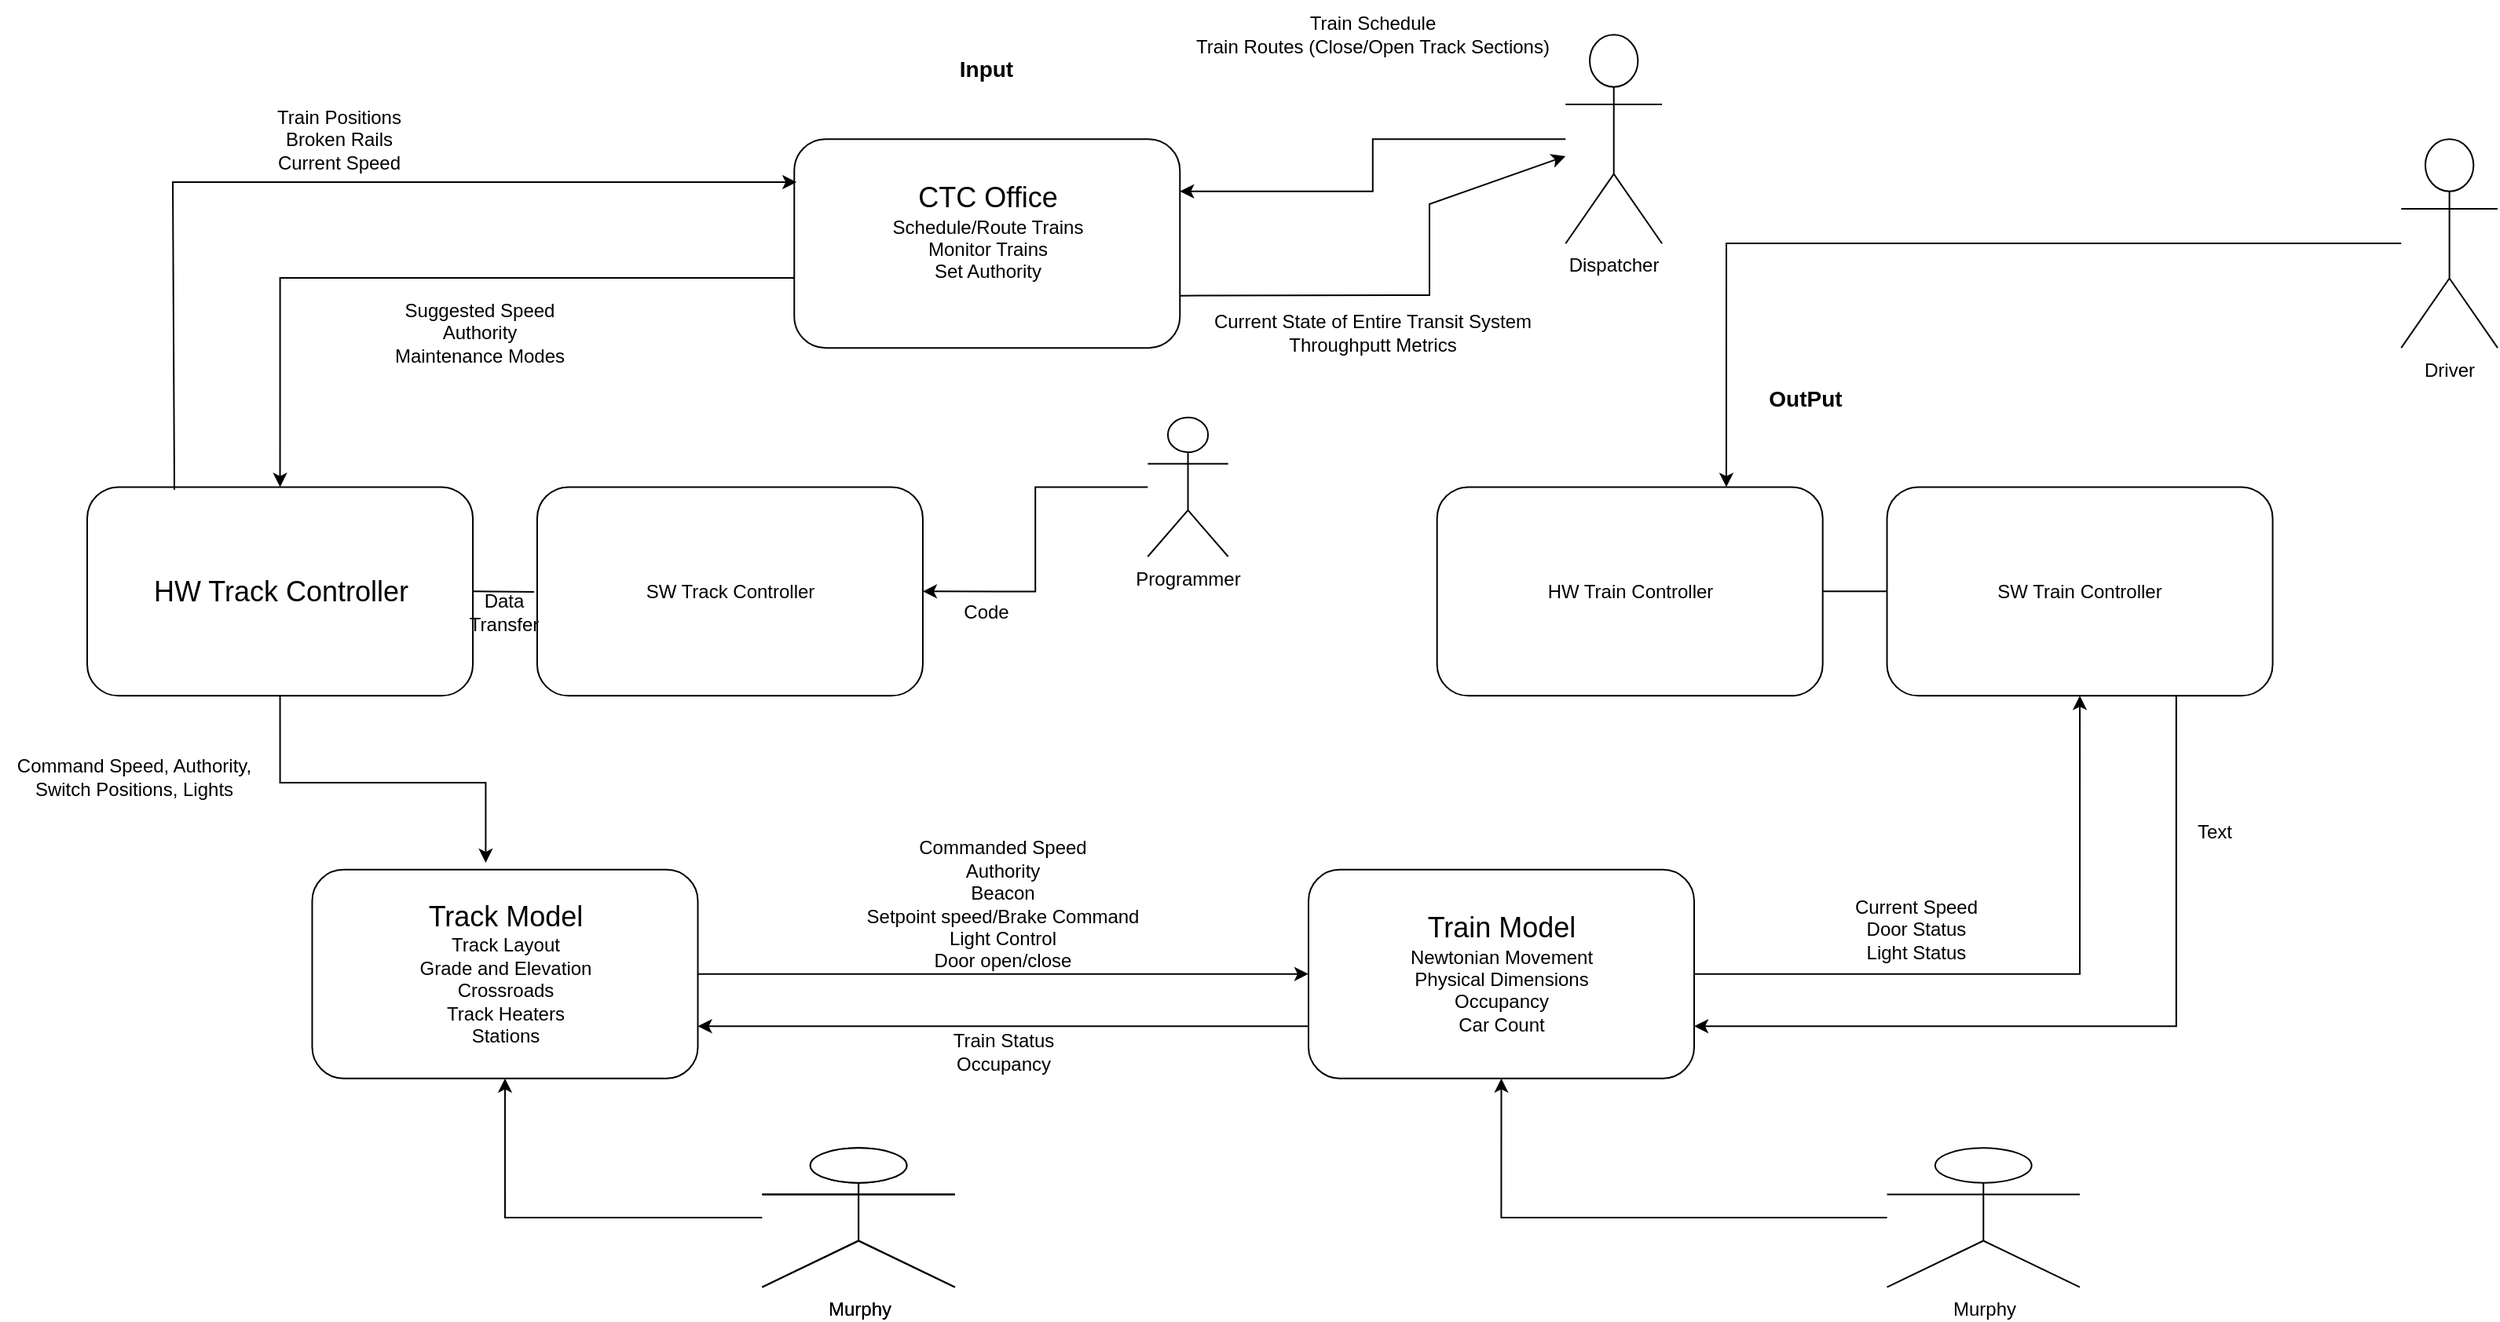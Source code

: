 <mxfile version="14.2.9" type="github">
  <diagram id="ZzeNlcGiF9x-yTzajEMn" name="Page-1">
    <mxGraphModel dx="2104" dy="791" grid="1" gridSize="10" guides="1" tooltips="1" connect="1" arrows="1" fold="1" page="1" pageScale="1" pageWidth="850" pageHeight="1100" math="0" shadow="0">
      <root>
        <mxCell id="0" />
        <mxCell id="1" parent="0" />
        <mxCell id="KRq555Xv5bsVZkIRecgD-1" value="&lt;div&gt;&lt;font style=&quot;font-size: 18px&quot;&gt;CTC Office&lt;/font&gt;&lt;/div&gt;&lt;div&gt;Schedule/Route Trains&lt;/div&gt;&lt;div&gt;Monitor Trains&lt;/div&gt;&lt;div&gt;Set Authority&lt;br&gt;&lt;/div&gt;&lt;div&gt;&lt;br&gt;&lt;/div&gt;" style="rounded=1;whiteSpace=wrap;html=1;" vertex="1" parent="1">
          <mxGeometry x="145.632" y="398.627" width="245.517" height="132.941" as="geometry" />
        </mxCell>
        <mxCell id="KRq555Xv5bsVZkIRecgD-2" value="&lt;div&gt;&lt;font style=&quot;font-size: 18px&quot;&gt;HW Track Controller&lt;/font&gt;&lt;/div&gt;" style="rounded=1;whiteSpace=wrap;html=1;" vertex="1" parent="1">
          <mxGeometry x="-304.483" y="620.196" width="245.517" height="132.941" as="geometry" />
        </mxCell>
        <mxCell id="KRq555Xv5bsVZkIRecgD-10" style="edgeStyle=orthogonalEdgeStyle;rounded=0;orthogonalLoop=1;jettySize=auto;html=1;entryX=0.5;entryY=0;entryDx=0;entryDy=0;startArrow=none;startFill=0;" edge="1" parent="1" target="KRq555Xv5bsVZkIRecgD-2">
          <mxGeometry x="-550" y="310" as="geometry">
            <mxPoint x="-181.724" y="487.255" as="targetPoint" />
            <mxPoint x="146" y="487" as="sourcePoint" />
            <Array as="points">
              <mxPoint x="146" y="487" />
              <mxPoint x="-182" y="487" />
            </Array>
          </mxGeometry>
        </mxCell>
        <mxCell id="KRq555Xv5bsVZkIRecgD-3" value="SW Track Controller" style="rounded=1;whiteSpace=wrap;html=1;" vertex="1" parent="1">
          <mxGeometry x="-18.046" y="620.196" width="245.517" height="132.941" as="geometry" />
        </mxCell>
        <mxCell id="KRq555Xv5bsVZkIRecgD-4" value="&lt;div&gt;&lt;font style=&quot;font-size: 18px&quot;&gt;Track Model&lt;/font&gt;&lt;/div&gt;&lt;div&gt;Track Layout&lt;/div&gt;&lt;div&gt;Grade and Elevation&lt;/div&gt;&lt;div&gt;Crossroads&lt;/div&gt;&lt;div&gt;Track Heaters&lt;/div&gt;&lt;div&gt;Stations&lt;br&gt;&lt;/div&gt;" style="rounded=1;whiteSpace=wrap;html=1;" vertex="1" parent="1">
          <mxGeometry x="-161.264" y="863.922" width="245.517" height="132.941" as="geometry" />
        </mxCell>
        <mxCell id="KRq555Xv5bsVZkIRecgD-15" style="edgeStyle=orthogonalEdgeStyle;rounded=0;orthogonalLoop=1;jettySize=auto;html=1;exitX=0.5;exitY=1;exitDx=0;exitDy=0;entryX=0.45;entryY=-0.033;entryDx=0;entryDy=0;entryPerimeter=0;" edge="1" parent="1" source="KRq555Xv5bsVZkIRecgD-2" target="KRq555Xv5bsVZkIRecgD-4">
          <mxGeometry x="-550" y="310" as="geometry" />
        </mxCell>
        <mxCell id="KRq555Xv5bsVZkIRecgD-76" style="edgeStyle=orthogonalEdgeStyle;rounded=0;orthogonalLoop=1;jettySize=auto;html=1;exitX=0;exitY=0.75;exitDx=0;exitDy=0;entryX=1;entryY=0.75;entryDx=0;entryDy=0;startArrow=none;startFill=0;endArrow=classic;endFill=1;" edge="1" parent="1" source="KRq555Xv5bsVZkIRecgD-5" target="KRq555Xv5bsVZkIRecgD-4">
          <mxGeometry relative="1" as="geometry" />
        </mxCell>
        <mxCell id="KRq555Xv5bsVZkIRecgD-5" value="&lt;div&gt;&lt;font style=&quot;font-size: 18px&quot;&gt;Train Model&lt;/font&gt;&lt;/div&gt;&lt;div&gt;Newtonian Movement&lt;/div&gt;&lt;div&gt;Physical Dimensions&lt;/div&gt;&lt;div&gt;Occupancy&lt;/div&gt;&lt;div&gt;Car Count&lt;br&gt;&lt;/div&gt;" style="rounded=1;whiteSpace=wrap;html=1;" vertex="1" parent="1">
          <mxGeometry x="472.989" y="863.922" width="245.517" height="132.941" as="geometry" />
        </mxCell>
        <mxCell id="KRq555Xv5bsVZkIRecgD-18" style="edgeStyle=orthogonalEdgeStyle;rounded=0;orthogonalLoop=1;jettySize=auto;html=1;exitX=1;exitY=0.5;exitDx=0;exitDy=0;" edge="1" parent="1" source="KRq555Xv5bsVZkIRecgD-4" target="KRq555Xv5bsVZkIRecgD-5">
          <mxGeometry x="-550" y="310" as="geometry" />
        </mxCell>
        <mxCell id="KRq555Xv5bsVZkIRecgD-75" style="edgeStyle=orthogonalEdgeStyle;rounded=0;orthogonalLoop=1;jettySize=auto;html=1;startArrow=none;startFill=0;endArrow=none;endFill=0;" edge="1" parent="1" source="KRq555Xv5bsVZkIRecgD-6" target="KRq555Xv5bsVZkIRecgD-7">
          <mxGeometry relative="1" as="geometry" />
        </mxCell>
        <mxCell id="KRq555Xv5bsVZkIRecgD-6" value="HW Train Controller" style="rounded=1;whiteSpace=wrap;html=1;" vertex="1" parent="1">
          <mxGeometry x="554.828" y="620.196" width="245.517" height="132.941" as="geometry" />
        </mxCell>
        <mxCell id="KRq555Xv5bsVZkIRecgD-78" style="edgeStyle=orthogonalEdgeStyle;rounded=0;orthogonalLoop=1;jettySize=auto;html=1;exitX=0.75;exitY=1;exitDx=0;exitDy=0;entryX=1;entryY=0.75;entryDx=0;entryDy=0;startArrow=none;startFill=0;endArrow=classic;endFill=1;" edge="1" parent="1" source="KRq555Xv5bsVZkIRecgD-7" target="KRq555Xv5bsVZkIRecgD-5">
          <mxGeometry relative="1" as="geometry" />
        </mxCell>
        <mxCell id="KRq555Xv5bsVZkIRecgD-7" value="SW Train Controller" style="rounded=1;whiteSpace=wrap;html=1;" vertex="1" parent="1">
          <mxGeometry x="841.264" y="620.196" width="245.517" height="132.941" as="geometry" />
        </mxCell>
        <mxCell id="KRq555Xv5bsVZkIRecgD-20" style="edgeStyle=orthogonalEdgeStyle;rounded=0;orthogonalLoop=1;jettySize=auto;html=1;exitX=1;exitY=0.5;exitDx=0;exitDy=0;entryX=0.5;entryY=1;entryDx=0;entryDy=0;" edge="1" parent="1" source="KRq555Xv5bsVZkIRecgD-5" target="KRq555Xv5bsVZkIRecgD-7">
          <mxGeometry x="-550" y="310" as="geometry" />
        </mxCell>
        <mxCell id="KRq555Xv5bsVZkIRecgD-35" style="edgeStyle=orthogonalEdgeStyle;rounded=0;orthogonalLoop=1;jettySize=auto;html=1;entryX=1;entryY=0.5;entryDx=0;entryDy=0;" edge="1" parent="1" source="KRq555Xv5bsVZkIRecgD-34" target="KRq555Xv5bsVZkIRecgD-3">
          <mxGeometry x="-550" y="310" as="geometry" />
        </mxCell>
        <mxCell id="KRq555Xv5bsVZkIRecgD-34" value="Programmer" style="shape=umlActor;verticalLabelPosition=bottom;verticalAlign=top;html=1;outlineConnect=0;" vertex="1" parent="1">
          <mxGeometry x="370.69" y="575.882" width="51.149" height="88.627" as="geometry" />
        </mxCell>
        <mxCell id="KRq555Xv5bsVZkIRecgD-39" style="edgeStyle=orthogonalEdgeStyle;rounded=0;orthogonalLoop=1;jettySize=auto;html=1;entryX=0.5;entryY=1;entryDx=0;entryDy=0;" edge="1" parent="1" source="KRq555Xv5bsVZkIRecgD-38" target="KRq555Xv5bsVZkIRecgD-4">
          <mxGeometry x="-550" y="310" as="geometry" />
        </mxCell>
        <mxCell id="KRq555Xv5bsVZkIRecgD-38" value="Murphy" style="shape=umlActor;verticalLabelPosition=bottom;verticalAlign=top;html=1;outlineConnect=0;" vertex="1" parent="1">
          <mxGeometry x="125.172" y="1041.176" width="122.759" height="88.627" as="geometry" />
        </mxCell>
        <mxCell id="KRq555Xv5bsVZkIRecgD-44" value="Murphy" style="shape=umlActor;verticalLabelPosition=bottom;verticalAlign=top;html=1;outlineConnect=0;" vertex="1" parent="1">
          <mxGeometry x="125.172" y="1041.176" width="122.759" height="88.627" as="geometry" />
        </mxCell>
        <mxCell id="KRq555Xv5bsVZkIRecgD-46" style="edgeStyle=orthogonalEdgeStyle;rounded=0;orthogonalLoop=1;jettySize=auto;html=1;entryX=0.5;entryY=1;entryDx=0;entryDy=0;" edge="1" parent="1" source="KRq555Xv5bsVZkIRecgD-45" target="KRq555Xv5bsVZkIRecgD-5">
          <mxGeometry x="-550" y="310" as="geometry" />
        </mxCell>
        <mxCell id="KRq555Xv5bsVZkIRecgD-45" value="Murphy" style="shape=umlActor;verticalLabelPosition=bottom;verticalAlign=top;html=1;outlineConnect=0;" vertex="1" parent="1">
          <mxGeometry x="841.264" y="1041.176" width="122.759" height="88.627" as="geometry" />
        </mxCell>
        <mxCell id="KRq555Xv5bsVZkIRecgD-48" style="edgeStyle=orthogonalEdgeStyle;rounded=0;orthogonalLoop=1;jettySize=auto;html=1;entryX=1;entryY=0.25;entryDx=0;entryDy=0;" edge="1" parent="1" source="KRq555Xv5bsVZkIRecgD-47" target="KRq555Xv5bsVZkIRecgD-1">
          <mxGeometry x="-550" y="310" as="geometry" />
        </mxCell>
        <mxCell id="KRq555Xv5bsVZkIRecgD-47" value="Dispatcher" style="shape=umlActor;verticalLabelPosition=bottom;verticalAlign=top;html=1;outlineConnect=0;" vertex="1" parent="1">
          <mxGeometry x="636.667" y="332.157" width="61.379" height="132.941" as="geometry" />
        </mxCell>
        <mxCell id="KRq555Xv5bsVZkIRecgD-50" style="edgeStyle=orthogonalEdgeStyle;rounded=0;orthogonalLoop=1;jettySize=auto;html=1;entryX=0.75;entryY=0;entryDx=0;entryDy=0;" edge="1" parent="1" source="KRq555Xv5bsVZkIRecgD-49" target="KRq555Xv5bsVZkIRecgD-6">
          <mxGeometry x="-550" y="310" as="geometry">
            <mxPoint x="740" y="610" as="targetPoint" />
          </mxGeometry>
        </mxCell>
        <mxCell id="KRq555Xv5bsVZkIRecgD-49" value="Driver" style="shape=umlActor;verticalLabelPosition=bottom;verticalAlign=top;html=1;outlineConnect=0;" vertex="1" parent="1">
          <mxGeometry x="1168.621" y="398.627" width="61.379" height="132.941" as="geometry" />
        </mxCell>
        <mxCell id="KRq555Xv5bsVZkIRecgD-51" value="&lt;font style=&quot;font-size: 14px&quot;&gt;&lt;b&gt;Input&lt;/b&gt;&lt;/font&gt;" style="text;html=1;strokeColor=none;fillColor=none;align=center;verticalAlign=middle;whiteSpace=wrap;rounded=0;" vertex="1" parent="1">
          <mxGeometry x="227.471" y="332.157" width="81.839" height="44.314" as="geometry" />
        </mxCell>
        <mxCell id="KRq555Xv5bsVZkIRecgD-52" value="&lt;font size=&quot;1&quot;&gt;&lt;b style=&quot;font-size: 14px&quot;&gt;OutPut&lt;/b&gt;&lt;/font&gt;" style="text;html=1;align=center;verticalAlign=middle;resizable=0;points=[];autosize=1;" vertex="1" parent="1">
          <mxGeometry x="759.425" y="553.725" width="60" height="20" as="geometry" />
        </mxCell>
        <mxCell id="KRq555Xv5bsVZkIRecgD-53" value="&lt;div&gt;Suggested Speed&lt;/div&gt;&lt;div&gt;Authority&lt;/div&gt;&lt;div&gt;Maintenance Modes&lt;br&gt;&lt;/div&gt;" style="text;html=1;align=center;verticalAlign=middle;resizable=0;points=[];autosize=1;" vertex="1" parent="1">
          <mxGeometry x="-120.004" y="496.574" width="130" height="50" as="geometry" />
        </mxCell>
        <mxCell id="KRq555Xv5bsVZkIRecgD-55" value="&lt;div&gt;Commanded Speed&lt;/div&gt;&lt;div&gt;Authority&lt;/div&gt;&lt;div&gt;Beacon&lt;/div&gt;&lt;div&gt;Setpoint speed/Brake Command&lt;/div&gt;&lt;div&gt;Light Control&lt;/div&gt;&lt;div&gt;Door open/close&lt;br&gt;&lt;/div&gt;" style="text;html=1;strokeColor=none;fillColor=none;align=center;verticalAlign=middle;whiteSpace=wrap;rounded=0;" vertex="1" parent="1">
          <mxGeometry x="166.092" y="863.922" width="225.057" height="44.314" as="geometry" />
        </mxCell>
        <mxCell id="KRq555Xv5bsVZkIRecgD-56" value="&lt;div&gt;Command Speed, Authority, &lt;br&gt;&lt;/div&gt;&lt;div&gt;Switch Positions, Lights&lt;/div&gt;" style="text;html=1;align=center;verticalAlign=middle;resizable=0;points=[];autosize=1;" vertex="1" parent="1">
          <mxGeometry x="-360" y="789.604" width="170" height="30" as="geometry" />
        </mxCell>
        <mxCell id="KRq555Xv5bsVZkIRecgD-57" value="&lt;div&gt;Current Speed&lt;/div&gt;&lt;div&gt;Door Status&lt;/div&gt;&lt;div&gt;Light Status&lt;br&gt;&lt;/div&gt;" style="text;html=1;strokeColor=none;fillColor=none;align=center;verticalAlign=middle;whiteSpace=wrap;rounded=0;" vertex="1" parent="1">
          <mxGeometry x="780" y="880" width="160" height="44.31" as="geometry" />
        </mxCell>
        <mxCell id="KRq555Xv5bsVZkIRecgD-60" value="&lt;div&gt;Train Schedule&lt;/div&gt;&lt;div&gt;Train Routes (Close/Open Track Sections)&lt;br&gt;&lt;/div&gt;" style="text;html=1;strokeColor=none;fillColor=none;align=center;verticalAlign=middle;whiteSpace=wrap;rounded=0;" vertex="1" parent="1">
          <mxGeometry x="329.769" y="310" width="368.276" height="44.314" as="geometry" />
        </mxCell>
        <mxCell id="KRq555Xv5bsVZkIRecgD-62" value="" style="endArrow=classic;html=1;exitX=1;exitY=0.75;exitDx=0;exitDy=0;rounded=0;" edge="1" parent="1" source="KRq555Xv5bsVZkIRecgD-1" target="KRq555Xv5bsVZkIRecgD-47">
          <mxGeometry width="50" height="50" relative="1" as="geometry">
            <mxPoint x="470" y="540" as="sourcePoint" />
            <mxPoint x="520" y="490" as="targetPoint" />
            <Array as="points">
              <mxPoint x="550" y="498" />
              <mxPoint x="550" y="440" />
            </Array>
          </mxGeometry>
        </mxCell>
        <mxCell id="KRq555Xv5bsVZkIRecgD-63" value="&lt;div&gt;Current State of Entire Transit System&lt;/div&gt;&lt;div&gt;Throughputt Metrics&lt;br&gt;&lt;/div&gt;" style="text;html=1;strokeColor=none;fillColor=none;align=center;verticalAlign=middle;whiteSpace=wrap;rounded=0;" vertex="1" parent="1">
          <mxGeometry x="403.91" y="511.57" width="220" height="20" as="geometry" />
        </mxCell>
        <mxCell id="KRq555Xv5bsVZkIRecgD-64" value="" style="endArrow=classic;html=1;exitX=0.226;exitY=0.014;exitDx=0;exitDy=0;exitPerimeter=0;entryX=0.006;entryY=0.206;entryDx=0;entryDy=0;entryPerimeter=0;rounded=0;" edge="1" parent="1" source="KRq555Xv5bsVZkIRecgD-2" target="KRq555Xv5bsVZkIRecgD-1">
          <mxGeometry width="50" height="50" relative="1" as="geometry">
            <mxPoint x="-300" y="540" as="sourcePoint" />
            <mxPoint x="-250" y="490" as="targetPoint" />
            <Array as="points">
              <mxPoint x="-250" y="426" />
            </Array>
          </mxGeometry>
        </mxCell>
        <mxCell id="KRq555Xv5bsVZkIRecgD-66" value="&lt;div&gt;Train Positions&lt;/div&gt;&lt;div&gt;Broken Rails&lt;/div&gt;&lt;div&gt;Current Speed&lt;br&gt;&lt;/div&gt;" style="text;html=1;strokeColor=none;fillColor=none;align=center;verticalAlign=middle;whiteSpace=wrap;rounded=0;" vertex="1" parent="1">
          <mxGeometry x="-228.97" y="388.63" width="170" height="20" as="geometry" />
        </mxCell>
        <mxCell id="KRq555Xv5bsVZkIRecgD-70" value="" style="endArrow=none;html=1;exitX=1;exitY=0.5;exitDx=0;exitDy=0;" edge="1" parent="1" source="KRq555Xv5bsVZkIRecgD-2">
          <mxGeometry width="50" height="50" relative="1" as="geometry">
            <mxPoint x="180" y="710" as="sourcePoint" />
            <mxPoint x="-20" y="687" as="targetPoint" />
          </mxGeometry>
        </mxCell>
        <mxCell id="KRq555Xv5bsVZkIRecgD-73" value="Data Transfer" style="text;html=1;strokeColor=none;fillColor=none;align=center;verticalAlign=middle;whiteSpace=wrap;rounded=0;" vertex="1" parent="1">
          <mxGeometry x="-58.97" y="690" width="40" height="20" as="geometry" />
        </mxCell>
        <mxCell id="KRq555Xv5bsVZkIRecgD-74" value="&lt;div&gt;Code&lt;/div&gt;" style="text;html=1;strokeColor=none;fillColor=none;align=center;verticalAlign=middle;whiteSpace=wrap;rounded=0;" vertex="1" parent="1">
          <mxGeometry x="248.39" y="700" width="40" as="geometry" />
        </mxCell>
        <mxCell id="KRq555Xv5bsVZkIRecgD-77" value="&lt;div&gt;Train Status&lt;/div&gt;Occupancy" style="text;html=1;strokeColor=none;fillColor=none;align=center;verticalAlign=middle;whiteSpace=wrap;rounded=0;" vertex="1" parent="1">
          <mxGeometry x="217.59" y="970" width="122.07" height="20" as="geometry" />
        </mxCell>
        <mxCell id="KRq555Xv5bsVZkIRecgD-79" value="Text" style="text;html=1;strokeColor=none;fillColor=none;align=center;verticalAlign=middle;whiteSpace=wrap;rounded=0;" vertex="1" parent="1">
          <mxGeometry x="1030" y="830" width="40" height="20" as="geometry" />
        </mxCell>
      </root>
    </mxGraphModel>
  </diagram>
</mxfile>
